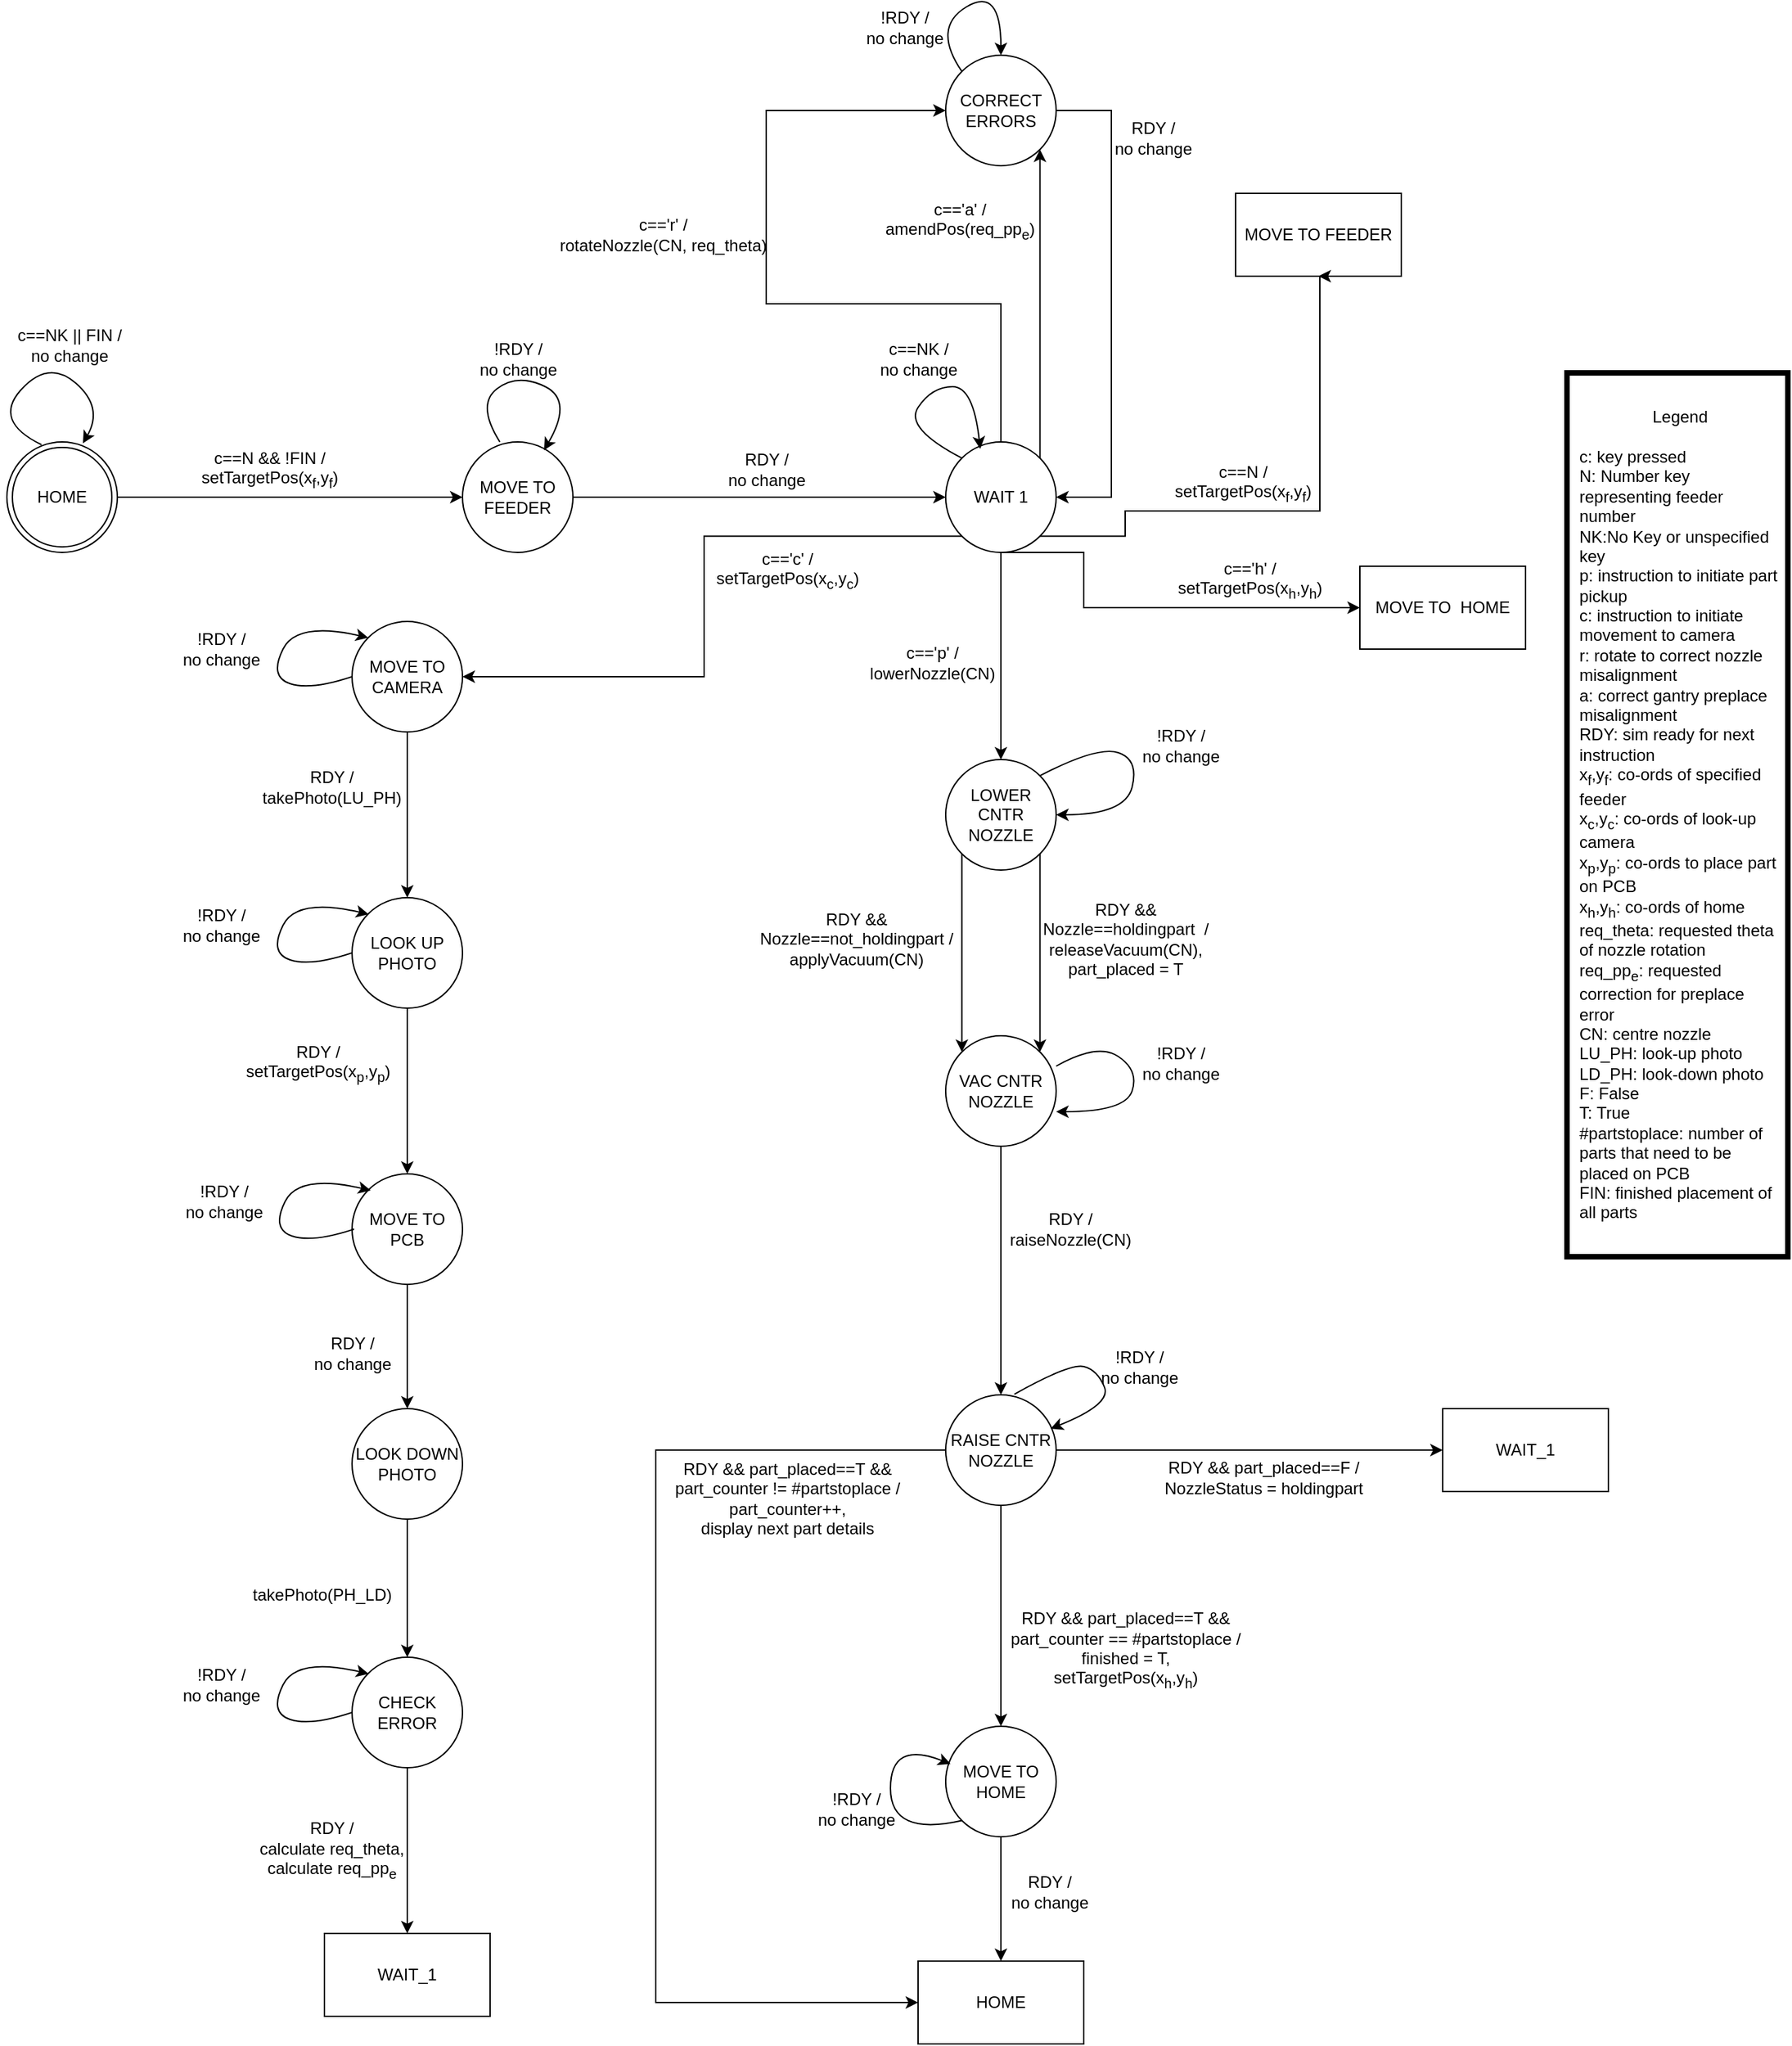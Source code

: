 <mxfile version="24.4.13" type="device">
  <diagram name="Page-1" id="5Fzq4KWJPfcFxe-motxY">
    <mxGraphModel dx="1451" dy="1526" grid="1" gridSize="10" guides="1" tooltips="1" connect="1" arrows="1" fold="1" page="1" pageScale="1" pageWidth="850" pageHeight="1100" math="0" shadow="0">
      <root>
        <mxCell id="0" />
        <mxCell id="1" parent="0" />
        <mxCell id="9kUU3SlfCpmBvg15YSAA-1" value="HOME" style="ellipse;shape=doubleEllipse;whiteSpace=wrap;html=1;aspect=fixed;fillColor=none;" vertex="1" parent="1">
          <mxGeometry x="30" y="80" width="80" height="80" as="geometry" />
        </mxCell>
        <mxCell id="9kUU3SlfCpmBvg15YSAA-2" value="&lt;div&gt;c==NK || FIN /&lt;/div&gt;&lt;div&gt;no change&lt;br&gt;&lt;/div&gt;" style="text;html=1;align=center;verticalAlign=middle;resizable=0;points=[];autosize=1;strokeColor=none;fillColor=none;" vertex="1" parent="1">
          <mxGeometry x="25" y="-10" width="100" height="40" as="geometry" />
        </mxCell>
        <mxCell id="9kUU3SlfCpmBvg15YSAA-3" value="&lt;div&gt;c==N &amp;amp;&amp;amp; !FIN /&lt;/div&gt;&lt;div&gt;setTargetPos(x&lt;sub&gt;f&lt;/sub&gt;,y&lt;sub&gt;f&lt;/sub&gt;)&lt;br&gt;&lt;/div&gt;" style="text;html=1;align=center;verticalAlign=middle;resizable=0;points=[];autosize=1;strokeColor=none;fillColor=none;" vertex="1" parent="1">
          <mxGeometry x="160" y="80" width="120" height="40" as="geometry" />
        </mxCell>
        <mxCell id="9kUU3SlfCpmBvg15YSAA-4" value="MOVE TO FEEDER" style="ellipse;whiteSpace=wrap;html=1;aspect=fixed;fillColor=none;" vertex="1" parent="1">
          <mxGeometry x="360" y="80" width="80" height="80" as="geometry" />
        </mxCell>
        <mxCell id="9kUU3SlfCpmBvg15YSAA-5" value="" style="endArrow=classic;html=1;rounded=0;exitX=1;exitY=0.5;exitDx=0;exitDy=0;entryX=0;entryY=0.5;entryDx=0;entryDy=0;" edge="1" parent="1" source="9kUU3SlfCpmBvg15YSAA-1" target="9kUU3SlfCpmBvg15YSAA-4">
          <mxGeometry width="50" height="50" relative="1" as="geometry">
            <mxPoint x="390" y="290" as="sourcePoint" />
            <mxPoint x="440" y="240" as="targetPoint" />
          </mxGeometry>
        </mxCell>
        <mxCell id="9kUU3SlfCpmBvg15YSAA-6" value="" style="curved=1;endArrow=classic;html=1;rounded=0;entryX=0.688;entryY=0.013;entryDx=0;entryDy=0;entryPerimeter=0;exitX=0.313;exitY=0.025;exitDx=0;exitDy=0;exitPerimeter=0;" edge="1" parent="1" source="9kUU3SlfCpmBvg15YSAA-1" target="9kUU3SlfCpmBvg15YSAA-1">
          <mxGeometry width="50" height="50" relative="1" as="geometry">
            <mxPoint x="50" y="85" as="sourcePoint" />
            <mxPoint x="80" y="85" as="targetPoint" />
            <Array as="points">
              <mxPoint x="20" y="65" />
              <mxPoint x="60" y="20" />
              <mxPoint x="100" y="55" />
            </Array>
          </mxGeometry>
        </mxCell>
        <mxCell id="9kUU3SlfCpmBvg15YSAA-7" value="" style="curved=1;endArrow=classic;html=1;rounded=0;entryX=0.738;entryY=0.075;entryDx=0;entryDy=0;entryPerimeter=0;exitX=0.338;exitY=0;exitDx=0;exitDy=0;exitPerimeter=0;" edge="1" parent="1" source="9kUU3SlfCpmBvg15YSAA-4" target="9kUU3SlfCpmBvg15YSAA-4">
          <mxGeometry width="50" height="50" relative="1" as="geometry">
            <mxPoint x="385" y="77" as="sourcePoint" />
            <mxPoint x="415" y="69" as="targetPoint" />
            <Array as="points">
              <mxPoint x="370" y="53" />
              <mxPoint x="400" y="30" />
              <mxPoint x="440" y="50" />
            </Array>
          </mxGeometry>
        </mxCell>
        <mxCell id="9kUU3SlfCpmBvg15YSAA-8" value="&lt;div&gt;!RDY / &lt;br&gt;&lt;/div&gt;&lt;div&gt;no change&lt;/div&gt;" style="text;html=1;align=center;verticalAlign=middle;resizable=0;points=[];autosize=1;strokeColor=none;fillColor=none;" vertex="1" parent="1">
          <mxGeometry x="360" width="80" height="40" as="geometry" />
        </mxCell>
        <mxCell id="9kUU3SlfCpmBvg15YSAA-59" style="edgeStyle=orthogonalEdgeStyle;rounded=0;orthogonalLoop=1;jettySize=auto;html=1;exitX=0.5;exitY=1;exitDx=0;exitDy=0;" edge="1" parent="1" source="9kUU3SlfCpmBvg15YSAA-9" target="9kUU3SlfCpmBvg15YSAA-15">
          <mxGeometry relative="1" as="geometry" />
        </mxCell>
        <mxCell id="9kUU3SlfCpmBvg15YSAA-60" style="edgeStyle=orthogonalEdgeStyle;rounded=0;orthogonalLoop=1;jettySize=auto;html=1;exitX=0;exitY=1;exitDx=0;exitDy=0;entryX=1;entryY=0.5;entryDx=0;entryDy=0;" edge="1" parent="1" source="9kUU3SlfCpmBvg15YSAA-9" target="9kUU3SlfCpmBvg15YSAA-26">
          <mxGeometry relative="1" as="geometry" />
        </mxCell>
        <mxCell id="9kUU3SlfCpmBvg15YSAA-61" style="edgeStyle=orthogonalEdgeStyle;rounded=0;orthogonalLoop=1;jettySize=auto;html=1;exitX=0.5;exitY=0;exitDx=0;exitDy=0;entryX=0;entryY=0.5;entryDx=0;entryDy=0;" edge="1" parent="1" source="9kUU3SlfCpmBvg15YSAA-9" target="9kUU3SlfCpmBvg15YSAA-40">
          <mxGeometry relative="1" as="geometry">
            <mxPoint x="640.0" y="-130" as="targetPoint" />
            <Array as="points">
              <mxPoint x="750" y="-20" />
              <mxPoint x="580" y="-20" />
              <mxPoint x="580" y="-160" />
            </Array>
          </mxGeometry>
        </mxCell>
        <mxCell id="9kUU3SlfCpmBvg15YSAA-62" style="edgeStyle=orthogonalEdgeStyle;rounded=0;orthogonalLoop=1;jettySize=auto;html=1;exitX=1;exitY=0;exitDx=0;exitDy=0;entryX=1;entryY=1;entryDx=0;entryDy=0;" edge="1" parent="1" source="9kUU3SlfCpmBvg15YSAA-9" target="9kUU3SlfCpmBvg15YSAA-40">
          <mxGeometry relative="1" as="geometry" />
        </mxCell>
        <mxCell id="9kUU3SlfCpmBvg15YSAA-64" style="edgeStyle=orthogonalEdgeStyle;rounded=0;orthogonalLoop=1;jettySize=auto;html=1;exitX=0.5;exitY=1;exitDx=0;exitDy=0;entryX=0;entryY=0.5;entryDx=0;entryDy=0;" edge="1" parent="1" source="9kUU3SlfCpmBvg15YSAA-9" target="9kUU3SlfCpmBvg15YSAA-65">
          <mxGeometry relative="1" as="geometry">
            <mxPoint x="970" y="230" as="targetPoint" />
            <Array as="points">
              <mxPoint x="810" y="160" />
              <mxPoint x="810" y="200" />
            </Array>
          </mxGeometry>
        </mxCell>
        <mxCell id="9kUU3SlfCpmBvg15YSAA-98" style="edgeStyle=orthogonalEdgeStyle;rounded=0;orthogonalLoop=1;jettySize=auto;html=1;exitX=1;exitY=1;exitDx=0;exitDy=0;" edge="1" parent="1" source="9kUU3SlfCpmBvg15YSAA-9">
          <mxGeometry relative="1" as="geometry">
            <mxPoint x="980" y="-40" as="targetPoint" />
            <mxPoint x="840" y="148" as="sourcePoint" />
            <Array as="points">
              <mxPoint x="840" y="148" />
              <mxPoint x="840" y="130" />
              <mxPoint x="981" y="130" />
              <mxPoint x="981" y="-40" />
            </Array>
          </mxGeometry>
        </mxCell>
        <mxCell id="9kUU3SlfCpmBvg15YSAA-9" value="WAIT 1" style="ellipse;whiteSpace=wrap;html=1;aspect=fixed;fillColor=none;" vertex="1" parent="1">
          <mxGeometry x="710" y="80" width="80" height="80" as="geometry" />
        </mxCell>
        <mxCell id="9kUU3SlfCpmBvg15YSAA-10" value="" style="endArrow=classic;html=1;rounded=0;exitX=1;exitY=0.5;exitDx=0;exitDy=0;entryX=0;entryY=0.5;entryDx=0;entryDy=0;" edge="1" parent="1" source="9kUU3SlfCpmBvg15YSAA-4" target="9kUU3SlfCpmBvg15YSAA-9">
          <mxGeometry width="50" height="50" relative="1" as="geometry">
            <mxPoint x="590" y="120" as="sourcePoint" />
            <mxPoint x="710" y="240" as="targetPoint" />
          </mxGeometry>
        </mxCell>
        <mxCell id="9kUU3SlfCpmBvg15YSAA-11" value="&lt;div&gt;RDY / &lt;br&gt;&lt;/div&gt;&lt;div&gt;no change&lt;/div&gt;" style="text;html=1;align=center;verticalAlign=middle;resizable=0;points=[];autosize=1;strokeColor=none;fillColor=none;" vertex="1" parent="1">
          <mxGeometry x="540" y="80" width="80" height="40" as="geometry" />
        </mxCell>
        <mxCell id="9kUU3SlfCpmBvg15YSAA-12" value="" style="curved=1;endArrow=classic;html=1;rounded=0;entryX=0.313;entryY=0.063;entryDx=0;entryDy=0;entryPerimeter=0;exitX=0;exitY=0;exitDx=0;exitDy=0;" edge="1" parent="1" source="9kUU3SlfCpmBvg15YSAA-9" target="9kUU3SlfCpmBvg15YSAA-9">
          <mxGeometry width="50" height="50" relative="1" as="geometry">
            <mxPoint x="737" y="80" as="sourcePoint" />
            <mxPoint x="769" y="86" as="targetPoint" />
            <Array as="points">
              <mxPoint x="680" y="70" />
              <mxPoint x="700" y="40" />
              <mxPoint x="730" y="40" />
            </Array>
          </mxGeometry>
        </mxCell>
        <mxCell id="9kUU3SlfCpmBvg15YSAA-13" value="&lt;div&gt;c==NK /&lt;br&gt;&lt;/div&gt;&lt;div&gt;no change&lt;br&gt;&lt;/div&gt;" style="text;html=1;align=center;verticalAlign=middle;resizable=0;points=[];autosize=1;strokeColor=none;fillColor=none;" vertex="1" parent="1">
          <mxGeometry x="650" width="80" height="40" as="geometry" />
        </mxCell>
        <mxCell id="9kUU3SlfCpmBvg15YSAA-14" value="&lt;div&gt;Legend&lt;/div&gt;&lt;div&gt;&lt;br&gt;&lt;/div&gt;&lt;div align=&quot;left&quot;&gt;c: key pressed&lt;/div&gt;&lt;div align=&quot;left&quot;&gt;N: Number key representing feeder number&lt;/div&gt;&lt;div align=&quot;left&quot;&gt;NK:No Key or unspecified key&lt;/div&gt;&lt;div align=&quot;left&quot;&gt;p: instruction to initiate part pickup&lt;/div&gt;&lt;div align=&quot;left&quot;&gt;c: instruction to initiate movement to camera&lt;/div&gt;&lt;div align=&quot;left&quot;&gt;r: rotate to correct nozzle misalignment&lt;/div&gt;&lt;div align=&quot;left&quot;&gt;a: correct gantry preplace misalignment&lt;br&gt;&lt;/div&gt;&lt;div align=&quot;left&quot;&gt;RDY: sim ready for next instruction&lt;/div&gt;&lt;div align=&quot;left&quot;&gt;x&lt;sub&gt;f&lt;/sub&gt;,y&lt;sub&gt;f&lt;/sub&gt;: co-ords of specified feeder&lt;/div&gt;&lt;div align=&quot;left&quot;&gt;x&lt;sub&gt;c&lt;/sub&gt;,y&lt;sub&gt;c&lt;/sub&gt;: co-ords of look-up camera&lt;/div&gt;&lt;div align=&quot;left&quot;&gt;x&lt;sub&gt;p&lt;/sub&gt;,y&lt;sub&gt;p&lt;/sub&gt;: co-ords to place part on PCB&lt;br&gt;&lt;/div&gt;&lt;div align=&quot;left&quot;&gt;x&lt;sub&gt;h&lt;/sub&gt;,y&lt;sub&gt;h&lt;/sub&gt;: co-ords of home&lt;br&gt;&lt;/div&gt;&lt;div align=&quot;left&quot;&gt;req_theta: requested theta of nozzle rotation&lt;br&gt;&lt;/div&gt;&lt;div align=&quot;left&quot;&gt;req_pp&lt;sub&gt;e&lt;/sub&gt;: requested correction for preplace error&lt;/div&gt;&lt;div align=&quot;left&quot;&gt;CN: centre nozzle&lt;/div&gt;&lt;div align=&quot;left&quot;&gt;LU_PH: look-up photo&lt;br&gt;&lt;/div&gt;&lt;div align=&quot;left&quot;&gt;LD_PH: look-down photo&lt;br&gt;&lt;/div&gt;&lt;div align=&quot;left&quot;&gt;F: False&lt;/div&gt;&lt;div align=&quot;left&quot;&gt;T: True&lt;/div&gt;&lt;div align=&quot;left&quot;&gt;#partstoplace: number of parts that need to be placed on PCB&lt;br&gt;&lt;/div&gt;&lt;div align=&quot;left&quot;&gt;FIN: finished placement of all parts&lt;br&gt;&lt;/div&gt;" style="rounded=0;whiteSpace=wrap;html=1;fillColor=none;perimeterSpacing=0;spacingRight=4;spacingLeft=8;strokeWidth=4;" vertex="1" parent="1">
          <mxGeometry x="1160" y="30" width="160" height="640" as="geometry" />
        </mxCell>
        <mxCell id="9kUU3SlfCpmBvg15YSAA-15" value="LOWER CNTR NOZZLE" style="ellipse;whiteSpace=wrap;html=1;aspect=fixed;fillColor=none;" vertex="1" parent="1">
          <mxGeometry x="710" y="310" width="80" height="80" as="geometry" />
        </mxCell>
        <mxCell id="9kUU3SlfCpmBvg15YSAA-18" value="VAC CNTR NOZZLE" style="ellipse;whiteSpace=wrap;html=1;aspect=fixed;fillColor=none;" vertex="1" parent="1">
          <mxGeometry x="710" y="510" width="80" height="80" as="geometry" />
        </mxCell>
        <mxCell id="9kUU3SlfCpmBvg15YSAA-19" value="" style="endArrow=classic;html=1;rounded=0;exitX=1;exitY=1;exitDx=0;exitDy=0;entryX=1;entryY=0;entryDx=0;entryDy=0;" edge="1" parent="1" source="9kUU3SlfCpmBvg15YSAA-15" target="9kUU3SlfCpmBvg15YSAA-18">
          <mxGeometry width="50" height="50" relative="1" as="geometry">
            <mxPoint x="680" y="290" as="sourcePoint" />
            <mxPoint x="730" y="240" as="targetPoint" />
          </mxGeometry>
        </mxCell>
        <mxCell id="9kUU3SlfCpmBvg15YSAA-20" value="&lt;div&gt;RDY &amp;amp;&amp;amp; &lt;br&gt;&lt;/div&gt;&lt;div&gt;Nozzle==not_holdingpart  /&lt;/div&gt;&lt;div&gt;applyVacuum(CN)&lt;br&gt;&lt;/div&gt;" style="text;html=1;align=center;verticalAlign=middle;resizable=0;points=[];autosize=1;strokeColor=none;fillColor=none;" vertex="1" parent="1">
          <mxGeometry x="560" y="410" width="170" height="60" as="geometry" />
        </mxCell>
        <mxCell id="9kUU3SlfCpmBvg15YSAA-75" style="edgeStyle=orthogonalEdgeStyle;rounded=0;orthogonalLoop=1;jettySize=auto;html=1;exitX=1;exitY=0.5;exitDx=0;exitDy=0;entryX=0;entryY=0.5;entryDx=0;entryDy=0;" edge="1" parent="1" source="9kUU3SlfCpmBvg15YSAA-22" target="9kUU3SlfCpmBvg15YSAA-74">
          <mxGeometry relative="1" as="geometry" />
        </mxCell>
        <mxCell id="9kUU3SlfCpmBvg15YSAA-78" style="edgeStyle=orthogonalEdgeStyle;rounded=0;orthogonalLoop=1;jettySize=auto;html=1;exitX=0;exitY=0.5;exitDx=0;exitDy=0;entryX=0;entryY=0.5;entryDx=0;entryDy=0;" edge="1" parent="1" source="9kUU3SlfCpmBvg15YSAA-22" target="9kUU3SlfCpmBvg15YSAA-76">
          <mxGeometry relative="1" as="geometry">
            <Array as="points">
              <mxPoint x="500" y="810" />
              <mxPoint x="500" y="1210" />
            </Array>
          </mxGeometry>
        </mxCell>
        <mxCell id="9kUU3SlfCpmBvg15YSAA-22" value="RAISE CNTR NOZZLE" style="ellipse;whiteSpace=wrap;html=1;aspect=fixed;fillColor=none;" vertex="1" parent="1">
          <mxGeometry x="710" y="770" width="80" height="80" as="geometry" />
        </mxCell>
        <mxCell id="9kUU3SlfCpmBvg15YSAA-23" value="" style="endArrow=classic;html=1;rounded=0;exitX=0.5;exitY=1;exitDx=0;exitDy=0;entryX=0.5;entryY=0;entryDx=0;entryDy=0;" edge="1" parent="1" source="9kUU3SlfCpmBvg15YSAA-18" target="9kUU3SlfCpmBvg15YSAA-22">
          <mxGeometry width="50" height="50" relative="1" as="geometry">
            <mxPoint x="680" y="320" as="sourcePoint" />
            <mxPoint x="730" y="270" as="targetPoint" />
          </mxGeometry>
        </mxCell>
        <mxCell id="9kUU3SlfCpmBvg15YSAA-24" value="&lt;div&gt;RDY &amp;amp;&amp;amp; part_placed==F /&lt;/div&gt;&lt;div&gt;NozzleStatus = holdingpart&lt;br&gt;&lt;/div&gt;" style="text;html=1;align=center;verticalAlign=middle;resizable=0;points=[];autosize=1;strokeColor=none;fillColor=none;" vertex="1" parent="1">
          <mxGeometry x="855" y="810" width="170" height="40" as="geometry" />
        </mxCell>
        <mxCell id="9kUU3SlfCpmBvg15YSAA-25" value="&lt;div&gt;RDY /&lt;/div&gt;&lt;div&gt;raiseNozzle(CN)&lt;br&gt;&lt;/div&gt;" style="text;html=1;align=center;verticalAlign=middle;resizable=0;points=[];autosize=1;strokeColor=none;fillColor=none;" vertex="1" parent="1">
          <mxGeometry x="745" y="630" width="110" height="40" as="geometry" />
        </mxCell>
        <mxCell id="9kUU3SlfCpmBvg15YSAA-26" value="MOVE TO CAMERA" style="ellipse;whiteSpace=wrap;html=1;aspect=fixed;fillColor=none;" vertex="1" parent="1">
          <mxGeometry x="280" y="210" width="80" height="80" as="geometry" />
        </mxCell>
        <mxCell id="9kUU3SlfCpmBvg15YSAA-27" value="&lt;div&gt;c==&#39;c&#39; /&lt;/div&gt;&lt;div&gt;setTargetPos(x&lt;sub&gt;c&lt;/sub&gt;,y&lt;sub&gt;c&lt;/sub&gt;)&lt;br&gt;&lt;/div&gt;" style="text;html=1;align=center;verticalAlign=middle;resizable=0;points=[];autosize=1;strokeColor=none;fillColor=none;" vertex="1" parent="1">
          <mxGeometry x="530" y="153" width="130" height="40" as="geometry" />
        </mxCell>
        <mxCell id="9kUU3SlfCpmBvg15YSAA-29" value="" style="endArrow=classic;html=1;rounded=0;exitX=0.5;exitY=1;exitDx=0;exitDy=0;" edge="1" parent="1" source="9kUU3SlfCpmBvg15YSAA-26" target="9kUU3SlfCpmBvg15YSAA-30">
          <mxGeometry width="50" height="50" relative="1" as="geometry">
            <mxPoint x="520" y="80" as="sourcePoint" />
            <mxPoint x="450" y="400" as="targetPoint" />
          </mxGeometry>
        </mxCell>
        <mxCell id="9kUU3SlfCpmBvg15YSAA-30" value="LOOK UP PHOTO" style="ellipse;whiteSpace=wrap;html=1;aspect=fixed;fillColor=none;" vertex="1" parent="1">
          <mxGeometry x="280" y="410" width="80" height="80" as="geometry" />
        </mxCell>
        <mxCell id="9kUU3SlfCpmBvg15YSAA-31" value="&lt;div&gt;RDY / &lt;br&gt;&lt;/div&gt;&lt;div&gt;takePhoto(LU_PH)&lt;br&gt;&lt;/div&gt;" style="text;html=1;align=center;verticalAlign=middle;resizable=0;points=[];autosize=1;strokeColor=none;fillColor=none;" vertex="1" parent="1">
          <mxGeometry x="200" y="310" width="130" height="40" as="geometry" />
        </mxCell>
        <mxCell id="9kUU3SlfCpmBvg15YSAA-85" style="edgeStyle=orthogonalEdgeStyle;rounded=0;orthogonalLoop=1;jettySize=auto;html=1;exitX=0.5;exitY=1;exitDx=0;exitDy=0;entryX=0.5;entryY=0;entryDx=0;entryDy=0;" edge="1" parent="1" source="9kUU3SlfCpmBvg15YSAA-32" target="9kUU3SlfCpmBvg15YSAA-49">
          <mxGeometry relative="1" as="geometry" />
        </mxCell>
        <mxCell id="9kUU3SlfCpmBvg15YSAA-32" value="MOVE TO PCB" style="ellipse;whiteSpace=wrap;html=1;aspect=fixed;fillColor=none;" vertex="1" parent="1">
          <mxGeometry x="280" y="610" width="80" height="80" as="geometry" />
        </mxCell>
        <mxCell id="9kUU3SlfCpmBvg15YSAA-33" value="" style="endArrow=classic;html=1;rounded=0;exitX=0.5;exitY=1;exitDx=0;exitDy=0;entryX=0.5;entryY=0;entryDx=0;entryDy=0;" edge="1" parent="1" source="9kUU3SlfCpmBvg15YSAA-30" target="9kUU3SlfCpmBvg15YSAA-32">
          <mxGeometry width="50" height="50" relative="1" as="geometry">
            <mxPoint x="600" y="290" as="sourcePoint" />
            <mxPoint x="650" y="240" as="targetPoint" />
          </mxGeometry>
        </mxCell>
        <mxCell id="9kUU3SlfCpmBvg15YSAA-34" value="&lt;div&gt;RDY /&lt;/div&gt;&lt;div&gt;setTargetPos(x&lt;sub&gt;p&lt;/sub&gt;,y&lt;sub&gt;p&lt;/sub&gt;) &lt;/div&gt;" style="text;html=1;align=center;verticalAlign=middle;resizable=0;points=[];autosize=1;strokeColor=none;fillColor=none;" vertex="1" parent="1">
          <mxGeometry x="190" y="510" width="130" height="40" as="geometry" />
        </mxCell>
        <mxCell id="9kUU3SlfCpmBvg15YSAA-90" style="edgeStyle=orthogonalEdgeStyle;rounded=0;orthogonalLoop=1;jettySize=auto;html=1;exitX=0.5;exitY=1;exitDx=0;exitDy=0;entryX=0.5;entryY=0;entryDx=0;entryDy=0;" edge="1" parent="1" source="9kUU3SlfCpmBvg15YSAA-35" target="9kUU3SlfCpmBvg15YSAA-89">
          <mxGeometry relative="1" as="geometry" />
        </mxCell>
        <mxCell id="9kUU3SlfCpmBvg15YSAA-35" value="CHECK ERROR" style="ellipse;whiteSpace=wrap;html=1;aspect=fixed;fillColor=none;" vertex="1" parent="1">
          <mxGeometry x="280" y="960" width="80" height="80" as="geometry" />
        </mxCell>
        <mxCell id="9kUU3SlfCpmBvg15YSAA-37" value="&lt;div&gt;RDY /&lt;/div&gt;&lt;div&gt;no change&lt;br&gt;&lt;/div&gt;" style="text;html=1;align=center;verticalAlign=middle;resizable=0;points=[];autosize=1;strokeColor=none;fillColor=none;" vertex="1" parent="1">
          <mxGeometry x="240" y="720" width="80" height="40" as="geometry" />
        </mxCell>
        <mxCell id="9kUU3SlfCpmBvg15YSAA-39" value="&lt;div&gt;RDY /&lt;/div&gt;&lt;div&gt;calculate req_theta,&lt;br&gt;&lt;/div&gt;&lt;div&gt;calculate req_pp&lt;sub&gt;e&lt;/sub&gt;&lt;br&gt;&lt;/div&gt;" style="text;html=1;align=center;verticalAlign=middle;resizable=0;points=[];autosize=1;strokeColor=none;fillColor=none;" vertex="1" parent="1">
          <mxGeometry x="200" y="1070" width="130" height="60" as="geometry" />
        </mxCell>
        <mxCell id="9kUU3SlfCpmBvg15YSAA-94" style="edgeStyle=orthogonalEdgeStyle;rounded=0;orthogonalLoop=1;jettySize=auto;html=1;exitX=1;exitY=0.5;exitDx=0;exitDy=0;entryX=1;entryY=0.5;entryDx=0;entryDy=0;" edge="1" parent="1" source="9kUU3SlfCpmBvg15YSAA-40" target="9kUU3SlfCpmBvg15YSAA-9">
          <mxGeometry relative="1" as="geometry">
            <Array as="points">
              <mxPoint x="830" y="-160" />
              <mxPoint x="830" y="120" />
            </Array>
          </mxGeometry>
        </mxCell>
        <mxCell id="9kUU3SlfCpmBvg15YSAA-40" value="CORRECT ERRORS" style="ellipse;whiteSpace=wrap;html=1;aspect=fixed;fillColor=none;" vertex="1" parent="1">
          <mxGeometry x="710" y="-200" width="80" height="80" as="geometry" />
        </mxCell>
        <mxCell id="9kUU3SlfCpmBvg15YSAA-42" value="&lt;div&gt;c==&#39;r&#39; /&lt;/div&gt;&lt;div&gt;rotateNozzle(CN, req_theta)&lt;/div&gt;" style="text;html=1;align=center;verticalAlign=middle;resizable=0;points=[];autosize=1;strokeColor=none;fillColor=none;" vertex="1" parent="1">
          <mxGeometry x="420" y="-90" width="170" height="40" as="geometry" />
        </mxCell>
        <mxCell id="9kUU3SlfCpmBvg15YSAA-44" value="&lt;div&gt;!RDY /&lt;/div&gt;&lt;div&gt;no change&lt;br&gt;&lt;/div&gt;" style="text;html=1;align=center;verticalAlign=middle;resizable=0;points=[];autosize=1;strokeColor=none;fillColor=none;" vertex="1" parent="1">
          <mxGeometry x="640" y="-240" width="80" height="40" as="geometry" />
        </mxCell>
        <mxCell id="9kUU3SlfCpmBvg15YSAA-46" value="&lt;div align=&quot;center&quot;&gt;c==&#39;p&#39; /&lt;/div&gt;&lt;div align=&quot;center&quot;&gt;lowerNozzle(CN)&lt;br&gt;&lt;/div&gt;" style="text;html=1;align=center;verticalAlign=middle;resizable=0;points=[];autosize=1;strokeColor=none;fillColor=none;" vertex="1" parent="1">
          <mxGeometry x="640" y="220" width="120" height="40" as="geometry" />
        </mxCell>
        <mxCell id="9kUU3SlfCpmBvg15YSAA-47" value="&lt;div&gt;RDY &amp;amp;&amp;amp;&lt;/div&gt;&lt;div&gt;Nozzle==holdingpart&amp;nbsp; /&lt;/div&gt;&lt;div&gt;releaseVacuum(CN),&lt;/div&gt;&lt;div&gt;part_placed = T&lt;/div&gt;" style="text;html=1;align=center;verticalAlign=middle;resizable=0;points=[];autosize=1;strokeColor=none;fillColor=none;" vertex="1" parent="1">
          <mxGeometry x="770" y="405" width="140" height="70" as="geometry" />
        </mxCell>
        <mxCell id="9kUU3SlfCpmBvg15YSAA-48" value="" style="endArrow=classic;html=1;rounded=0;exitX=0;exitY=1;exitDx=0;exitDy=0;entryX=0;entryY=0;entryDx=0;entryDy=0;" edge="1" parent="1" source="9kUU3SlfCpmBvg15YSAA-15" target="9kUU3SlfCpmBvg15YSAA-18">
          <mxGeometry width="50" height="50" relative="1" as="geometry">
            <mxPoint x="680" y="410" as="sourcePoint" />
            <mxPoint x="730" y="360" as="targetPoint" />
          </mxGeometry>
        </mxCell>
        <mxCell id="9kUU3SlfCpmBvg15YSAA-86" style="edgeStyle=orthogonalEdgeStyle;rounded=0;orthogonalLoop=1;jettySize=auto;html=1;exitX=0.5;exitY=1;exitDx=0;exitDy=0;entryX=0.5;entryY=0;entryDx=0;entryDy=0;" edge="1" parent="1" source="9kUU3SlfCpmBvg15YSAA-49" target="9kUU3SlfCpmBvg15YSAA-35">
          <mxGeometry relative="1" as="geometry" />
        </mxCell>
        <mxCell id="9kUU3SlfCpmBvg15YSAA-49" value="LOOK DOWN PHOTO" style="ellipse;whiteSpace=wrap;html=1;aspect=fixed;fillColor=none;" vertex="1" parent="1">
          <mxGeometry x="280" y="780" width="80" height="80" as="geometry" />
        </mxCell>
        <mxCell id="9kUU3SlfCpmBvg15YSAA-51" value="takePhoto(PH_LD)" style="text;html=1;align=center;verticalAlign=middle;resizable=0;points=[];autosize=1;strokeColor=none;fillColor=none;" vertex="1" parent="1">
          <mxGeometry x="193" y="900" width="130" height="30" as="geometry" />
        </mxCell>
        <mxCell id="9kUU3SlfCpmBvg15YSAA-52" value="&lt;div&gt;RDY &amp;amp;&amp;amp; part_placed==T &amp;amp;&amp;amp;&lt;/div&gt;&lt;div&gt;part_counter !=&amp;nbsp;#partstoplace /&lt;/div&gt;&lt;div&gt;part_counter++,&lt;/div&gt;&lt;div&gt;display next part details&lt;br&gt;&lt;/div&gt;" style="text;html=1;align=center;verticalAlign=middle;resizable=0;points=[];autosize=1;strokeColor=none;fillColor=none;" vertex="1" parent="1">
          <mxGeometry x="500" y="810" width="190" height="70" as="geometry" />
        </mxCell>
        <mxCell id="9kUU3SlfCpmBvg15YSAA-54" value="&lt;div&gt;RDY &amp;amp;&amp;amp; part_placed==T &amp;amp;&amp;amp;&lt;/div&gt;&lt;div&gt;part_counter ==&amp;nbsp;#partstoplace /&lt;/div&gt;finished = T,&lt;br&gt;&lt;div&gt;setTargetPos(x&lt;sub&gt;h&lt;/sub&gt;,y&lt;sub&gt;h&lt;/sub&gt;)&lt;/div&gt;" style="text;html=1;align=center;verticalAlign=middle;resizable=0;points=[];autosize=1;strokeColor=none;fillColor=none;" vertex="1" parent="1">
          <mxGeometry x="745" y="920" width="190" height="70" as="geometry" />
        </mxCell>
        <mxCell id="9kUU3SlfCpmBvg15YSAA-77" style="edgeStyle=orthogonalEdgeStyle;rounded=0;orthogonalLoop=1;jettySize=auto;html=1;exitX=0.5;exitY=1;exitDx=0;exitDy=0;entryX=0.5;entryY=0;entryDx=0;entryDy=0;" edge="1" parent="1" source="9kUU3SlfCpmBvg15YSAA-55" target="9kUU3SlfCpmBvg15YSAA-76">
          <mxGeometry relative="1" as="geometry" />
        </mxCell>
        <mxCell id="9kUU3SlfCpmBvg15YSAA-55" value="MOVE TO HOME" style="ellipse;whiteSpace=wrap;html=1;aspect=fixed;fillColor=none;" vertex="1" parent="1">
          <mxGeometry x="710" y="1010" width="80" height="80" as="geometry" />
        </mxCell>
        <mxCell id="9kUU3SlfCpmBvg15YSAA-56" value="" style="endArrow=classic;html=1;rounded=0;exitX=0.5;exitY=1;exitDx=0;exitDy=0;" edge="1" parent="1" source="9kUU3SlfCpmBvg15YSAA-22" target="9kUU3SlfCpmBvg15YSAA-55">
          <mxGeometry width="50" height="50" relative="1" as="geometry">
            <mxPoint x="870" y="720" as="sourcePoint" />
            <mxPoint x="920" y="670" as="targetPoint" />
          </mxGeometry>
        </mxCell>
        <mxCell id="9kUU3SlfCpmBvg15YSAA-57" value="&lt;div&gt;RDY /&lt;/div&gt;&lt;div&gt;no change&lt;br&gt;&lt;/div&gt;" style="text;html=1;align=center;verticalAlign=middle;resizable=0;points=[];autosize=1;strokeColor=none;fillColor=none;" vertex="1" parent="1">
          <mxGeometry x="745" y="1110" width="80" height="40" as="geometry" />
        </mxCell>
        <mxCell id="9kUU3SlfCpmBvg15YSAA-63" value="&lt;div&gt;c==&#39;a&#39; /&lt;/div&gt;amendPos(req_pp&lt;sub&gt;e&lt;/sub&gt;)" style="text;html=1;align=center;verticalAlign=middle;resizable=0;points=[];autosize=1;strokeColor=none;fillColor=none;" vertex="1" parent="1">
          <mxGeometry x="650" y="-100" width="140" height="40" as="geometry" />
        </mxCell>
        <mxCell id="9kUU3SlfCpmBvg15YSAA-65" value="MOVE TO&amp;nbsp; HOME" style="whiteSpace=wrap;html=1;fillColor=none;" vertex="1" parent="1">
          <mxGeometry x="1010" y="170" width="120" height="60" as="geometry" />
        </mxCell>
        <mxCell id="9kUU3SlfCpmBvg15YSAA-66" value="&lt;div&gt;c==&#39;h&#39; /&lt;/div&gt;&lt;div&gt;setTargetPos(x&lt;sub&gt;h&lt;/sub&gt;,y&lt;sub&gt;h&lt;/sub&gt;)&lt;br&gt;&lt;/div&gt;" style="text;html=1;align=center;verticalAlign=middle;resizable=0;points=[];autosize=1;strokeColor=none;fillColor=none;" vertex="1" parent="1">
          <mxGeometry x="865" y="160" width="130" height="40" as="geometry" />
        </mxCell>
        <mxCell id="9kUU3SlfCpmBvg15YSAA-67" value="" style="curved=1;endArrow=classic;html=1;rounded=0;entryX=1;entryY=0.5;entryDx=0;entryDy=0;exitX=1;exitY=0;exitDx=0;exitDy=0;" edge="1" parent="1" source="9kUU3SlfCpmBvg15YSAA-15" target="9kUU3SlfCpmBvg15YSAA-15">
          <mxGeometry width="50" height="50" relative="1" as="geometry">
            <mxPoint x="867" y="320" as="sourcePoint" />
            <mxPoint x="899" y="326" as="targetPoint" />
            <Array as="points">
              <mxPoint x="820" y="300" />
              <mxPoint x="850" y="310" />
              <mxPoint x="840" y="350" />
            </Array>
          </mxGeometry>
        </mxCell>
        <mxCell id="9kUU3SlfCpmBvg15YSAA-68" value="&lt;div&gt;!RDY / &lt;br&gt;&lt;/div&gt;&lt;div&gt;no change&lt;/div&gt;" style="text;html=1;align=center;verticalAlign=middle;resizable=0;points=[];autosize=1;strokeColor=none;fillColor=none;" vertex="1" parent="1">
          <mxGeometry x="840" y="280" width="80" height="40" as="geometry" />
        </mxCell>
        <mxCell id="9kUU3SlfCpmBvg15YSAA-70" value="" style="curved=1;endArrow=classic;html=1;rounded=0;entryX=1;entryY=0.75;entryDx=0;entryDy=0;exitX=1;exitY=0;exitDx=0;exitDy=0;entryPerimeter=0;" edge="1" parent="1">
          <mxGeometry width="50" height="50" relative="1" as="geometry">
            <mxPoint x="790" y="532" as="sourcePoint" />
            <mxPoint x="790" y="565" as="targetPoint" />
            <Array as="points">
              <mxPoint x="820" y="515" />
              <mxPoint x="850" y="535" />
              <mxPoint x="840" y="565" />
            </Array>
          </mxGeometry>
        </mxCell>
        <mxCell id="9kUU3SlfCpmBvg15YSAA-71" value="&lt;div&gt;!RDY / &lt;br&gt;&lt;/div&gt;&lt;div&gt;no change&lt;/div&gt;" style="text;html=1;align=center;verticalAlign=middle;resizable=0;points=[];autosize=1;strokeColor=none;fillColor=none;" vertex="1" parent="1">
          <mxGeometry x="840" y="510" width="80" height="40" as="geometry" />
        </mxCell>
        <mxCell id="9kUU3SlfCpmBvg15YSAA-72" value="" style="curved=1;endArrow=classic;html=1;rounded=0;entryX=0.95;entryY=0.281;entryDx=0;entryDy=0;exitX=0.622;exitY=-0.031;exitDx=0;exitDy=0;entryPerimeter=0;exitPerimeter=0;" edge="1" parent="1">
          <mxGeometry width="50" height="50" relative="1" as="geometry">
            <mxPoint x="759.76" y="769.52" as="sourcePoint" />
            <mxPoint x="786" y="794.48" as="targetPoint" />
            <Array as="points">
              <mxPoint x="800" y="747" />
              <mxPoint x="820" y="752" />
              <mxPoint x="830" y="777" />
            </Array>
          </mxGeometry>
        </mxCell>
        <mxCell id="9kUU3SlfCpmBvg15YSAA-73" value="&lt;div&gt;!RDY / &lt;br&gt;&lt;/div&gt;&lt;div&gt;no change&lt;/div&gt;" style="text;html=1;align=center;verticalAlign=middle;resizable=0;points=[];autosize=1;strokeColor=none;fillColor=none;" vertex="1" parent="1">
          <mxGeometry x="810" y="730" width="80" height="40" as="geometry" />
        </mxCell>
        <mxCell id="9kUU3SlfCpmBvg15YSAA-74" value="WAIT_1" style="whiteSpace=wrap;html=1;fillColor=none;" vertex="1" parent="1">
          <mxGeometry x="1070" y="780" width="120" height="60" as="geometry" />
        </mxCell>
        <mxCell id="9kUU3SlfCpmBvg15YSAA-76" value="HOME" style="whiteSpace=wrap;html=1;fillColor=none;" vertex="1" parent="1">
          <mxGeometry x="690" y="1180" width="120" height="60" as="geometry" />
        </mxCell>
        <mxCell id="9kUU3SlfCpmBvg15YSAA-79" value="" style="curved=1;endArrow=classic;html=1;rounded=0;entryX=0;entryY=0;entryDx=0;entryDy=0;exitX=0;exitY=0.5;exitDx=0;exitDy=0;" edge="1" parent="1" source="9kUU3SlfCpmBvg15YSAA-26" target="9kUU3SlfCpmBvg15YSAA-26">
          <mxGeometry width="50" height="50" relative="1" as="geometry">
            <mxPoint x="100" y="212" as="sourcePoint" />
            <mxPoint x="112" y="240" as="targetPoint" />
            <Array as="points">
              <mxPoint x="250" y="260" />
              <mxPoint x="220" y="250" />
              <mxPoint x="240" y="210" />
            </Array>
          </mxGeometry>
        </mxCell>
        <mxCell id="9kUU3SlfCpmBvg15YSAA-80" value="&lt;div&gt;!RDY / &lt;br&gt;&lt;/div&gt;&lt;div&gt;no change&lt;/div&gt;" style="text;html=1;align=center;verticalAlign=middle;resizable=0;points=[];autosize=1;strokeColor=none;fillColor=none;" vertex="1" parent="1">
          <mxGeometry x="145" y="210" width="80" height="40" as="geometry" />
        </mxCell>
        <mxCell id="9kUU3SlfCpmBvg15YSAA-81" value="" style="curved=1;endArrow=classic;html=1;rounded=0;entryX=0;entryY=0;entryDx=0;entryDy=0;exitX=0;exitY=0.5;exitDx=0;exitDy=0;" edge="1" parent="1">
          <mxGeometry width="50" height="50" relative="1" as="geometry">
            <mxPoint x="280" y="450" as="sourcePoint" />
            <mxPoint x="292" y="422" as="targetPoint" />
            <Array as="points">
              <mxPoint x="250" y="460" />
              <mxPoint x="220" y="450" />
              <mxPoint x="240" y="410" />
            </Array>
          </mxGeometry>
        </mxCell>
        <mxCell id="9kUU3SlfCpmBvg15YSAA-82" value="&lt;div&gt;!RDY / &lt;br&gt;&lt;/div&gt;&lt;div&gt;no change&lt;/div&gt;" style="text;html=1;align=center;verticalAlign=middle;resizable=0;points=[];autosize=1;strokeColor=none;fillColor=none;" vertex="1" parent="1">
          <mxGeometry x="145" y="410" width="80" height="40" as="geometry" />
        </mxCell>
        <mxCell id="9kUU3SlfCpmBvg15YSAA-83" value="" style="curved=1;endArrow=classic;html=1;rounded=0;entryX=0;entryY=0;entryDx=0;entryDy=0;exitX=0;exitY=0.5;exitDx=0;exitDy=0;" edge="1" parent="1">
          <mxGeometry width="50" height="50" relative="1" as="geometry">
            <mxPoint x="281.5" y="650" as="sourcePoint" />
            <mxPoint x="293.5" y="622" as="targetPoint" />
            <Array as="points">
              <mxPoint x="251.5" y="660" />
              <mxPoint x="221.5" y="650" />
              <mxPoint x="241.5" y="610" />
            </Array>
          </mxGeometry>
        </mxCell>
        <mxCell id="9kUU3SlfCpmBvg15YSAA-84" value="&lt;div&gt;!RDY / &lt;br&gt;&lt;/div&gt;&lt;div&gt;no change&lt;/div&gt;" style="text;html=1;align=center;verticalAlign=middle;resizable=0;points=[];autosize=1;strokeColor=none;fillColor=none;" vertex="1" parent="1">
          <mxGeometry x="146.5" y="610" width="80" height="40" as="geometry" />
        </mxCell>
        <mxCell id="9kUU3SlfCpmBvg15YSAA-87" value="" style="curved=1;endArrow=classic;html=1;rounded=0;entryX=0;entryY=0;entryDx=0;entryDy=0;exitX=0;exitY=0.5;exitDx=0;exitDy=0;" edge="1" parent="1">
          <mxGeometry width="50" height="50" relative="1" as="geometry">
            <mxPoint x="280" y="1000" as="sourcePoint" />
            <mxPoint x="292" y="972" as="targetPoint" />
            <Array as="points">
              <mxPoint x="250" y="1010" />
              <mxPoint x="220" y="1000" />
              <mxPoint x="240" y="960" />
            </Array>
          </mxGeometry>
        </mxCell>
        <mxCell id="9kUU3SlfCpmBvg15YSAA-88" value="&lt;div&gt;!RDY / &lt;br&gt;&lt;/div&gt;&lt;div&gt;no change&lt;/div&gt;" style="text;html=1;align=center;verticalAlign=middle;resizable=0;points=[];autosize=1;strokeColor=none;fillColor=none;" vertex="1" parent="1">
          <mxGeometry x="145" y="960" width="80" height="40" as="geometry" />
        </mxCell>
        <mxCell id="9kUU3SlfCpmBvg15YSAA-89" value="WAIT_1" style="whiteSpace=wrap;html=1;fillColor=none;" vertex="1" parent="1">
          <mxGeometry x="260" y="1160" width="120" height="60" as="geometry" />
        </mxCell>
        <mxCell id="9kUU3SlfCpmBvg15YSAA-92" value="&lt;div&gt;RDY /&lt;/div&gt;&lt;div&gt;no change&lt;/div&gt;" style="text;html=1;align=center;verticalAlign=middle;resizable=0;points=[];autosize=1;strokeColor=none;fillColor=none;" vertex="1" parent="1">
          <mxGeometry x="820" y="-160" width="80" height="40" as="geometry" />
        </mxCell>
        <mxCell id="9kUU3SlfCpmBvg15YSAA-93" value="" style="curved=1;endArrow=classic;html=1;rounded=0;exitX=0;exitY=0;exitDx=0;exitDy=0;entryX=0.5;entryY=0;entryDx=0;entryDy=0;" edge="1" parent="1" source="9kUU3SlfCpmBvg15YSAA-40" target="9kUU3SlfCpmBvg15YSAA-40">
          <mxGeometry width="50" height="50" relative="1" as="geometry">
            <mxPoint x="720" y="-260" as="sourcePoint" />
            <mxPoint x="750" y="-210" as="targetPoint" />
            <Array as="points">
              <mxPoint x="700" y="-220" />
              <mxPoint x="750" y="-250" />
            </Array>
          </mxGeometry>
        </mxCell>
        <mxCell id="9kUU3SlfCpmBvg15YSAA-95" value="&lt;div&gt;!RDY /&lt;/div&gt;&lt;div&gt;no change&lt;br&gt;&lt;/div&gt;" style="text;html=1;align=center;verticalAlign=middle;resizable=0;points=[];autosize=1;strokeColor=none;fillColor=none;" vertex="1" parent="1">
          <mxGeometry x="605" y="1050" width="80" height="40" as="geometry" />
        </mxCell>
        <mxCell id="9kUU3SlfCpmBvg15YSAA-96" value="" style="curved=1;endArrow=classic;html=1;rounded=0;exitX=0;exitY=1;exitDx=0;exitDy=0;entryX=0.044;entryY=0.341;entryDx=0;entryDy=0;entryPerimeter=0;" edge="1" parent="1" source="9kUU3SlfCpmBvg15YSAA-55" target="9kUU3SlfCpmBvg15YSAA-55">
          <mxGeometry width="50" height="50" relative="1" as="geometry">
            <mxPoint x="730" y="1090" as="sourcePoint" />
            <mxPoint x="780" y="1040" as="targetPoint" />
            <Array as="points">
              <mxPoint x="670" y="1090" />
              <mxPoint x="670" y="1020" />
            </Array>
          </mxGeometry>
        </mxCell>
        <mxCell id="9kUU3SlfCpmBvg15YSAA-97" value="&lt;div&gt;c==N /&lt;/div&gt;&lt;div&gt;setTargetPos(x&lt;sub&gt;f&lt;/sub&gt;,y&lt;sub&gt;f&lt;/sub&gt;)&lt;br&gt;&lt;/div&gt;" style="text;html=1;align=center;verticalAlign=middle;resizable=0;points=[];autosize=1;strokeColor=none;fillColor=none;" vertex="1" parent="1">
          <mxGeometry x="865" y="90" width="120" height="40" as="geometry" />
        </mxCell>
        <mxCell id="9kUU3SlfCpmBvg15YSAA-99" value="MOVE TO FEEDER" style="whiteSpace=wrap;html=1;fillColor=none;" vertex="1" parent="1">
          <mxGeometry x="920" y="-100" width="120" height="60" as="geometry" />
        </mxCell>
      </root>
    </mxGraphModel>
  </diagram>
</mxfile>

